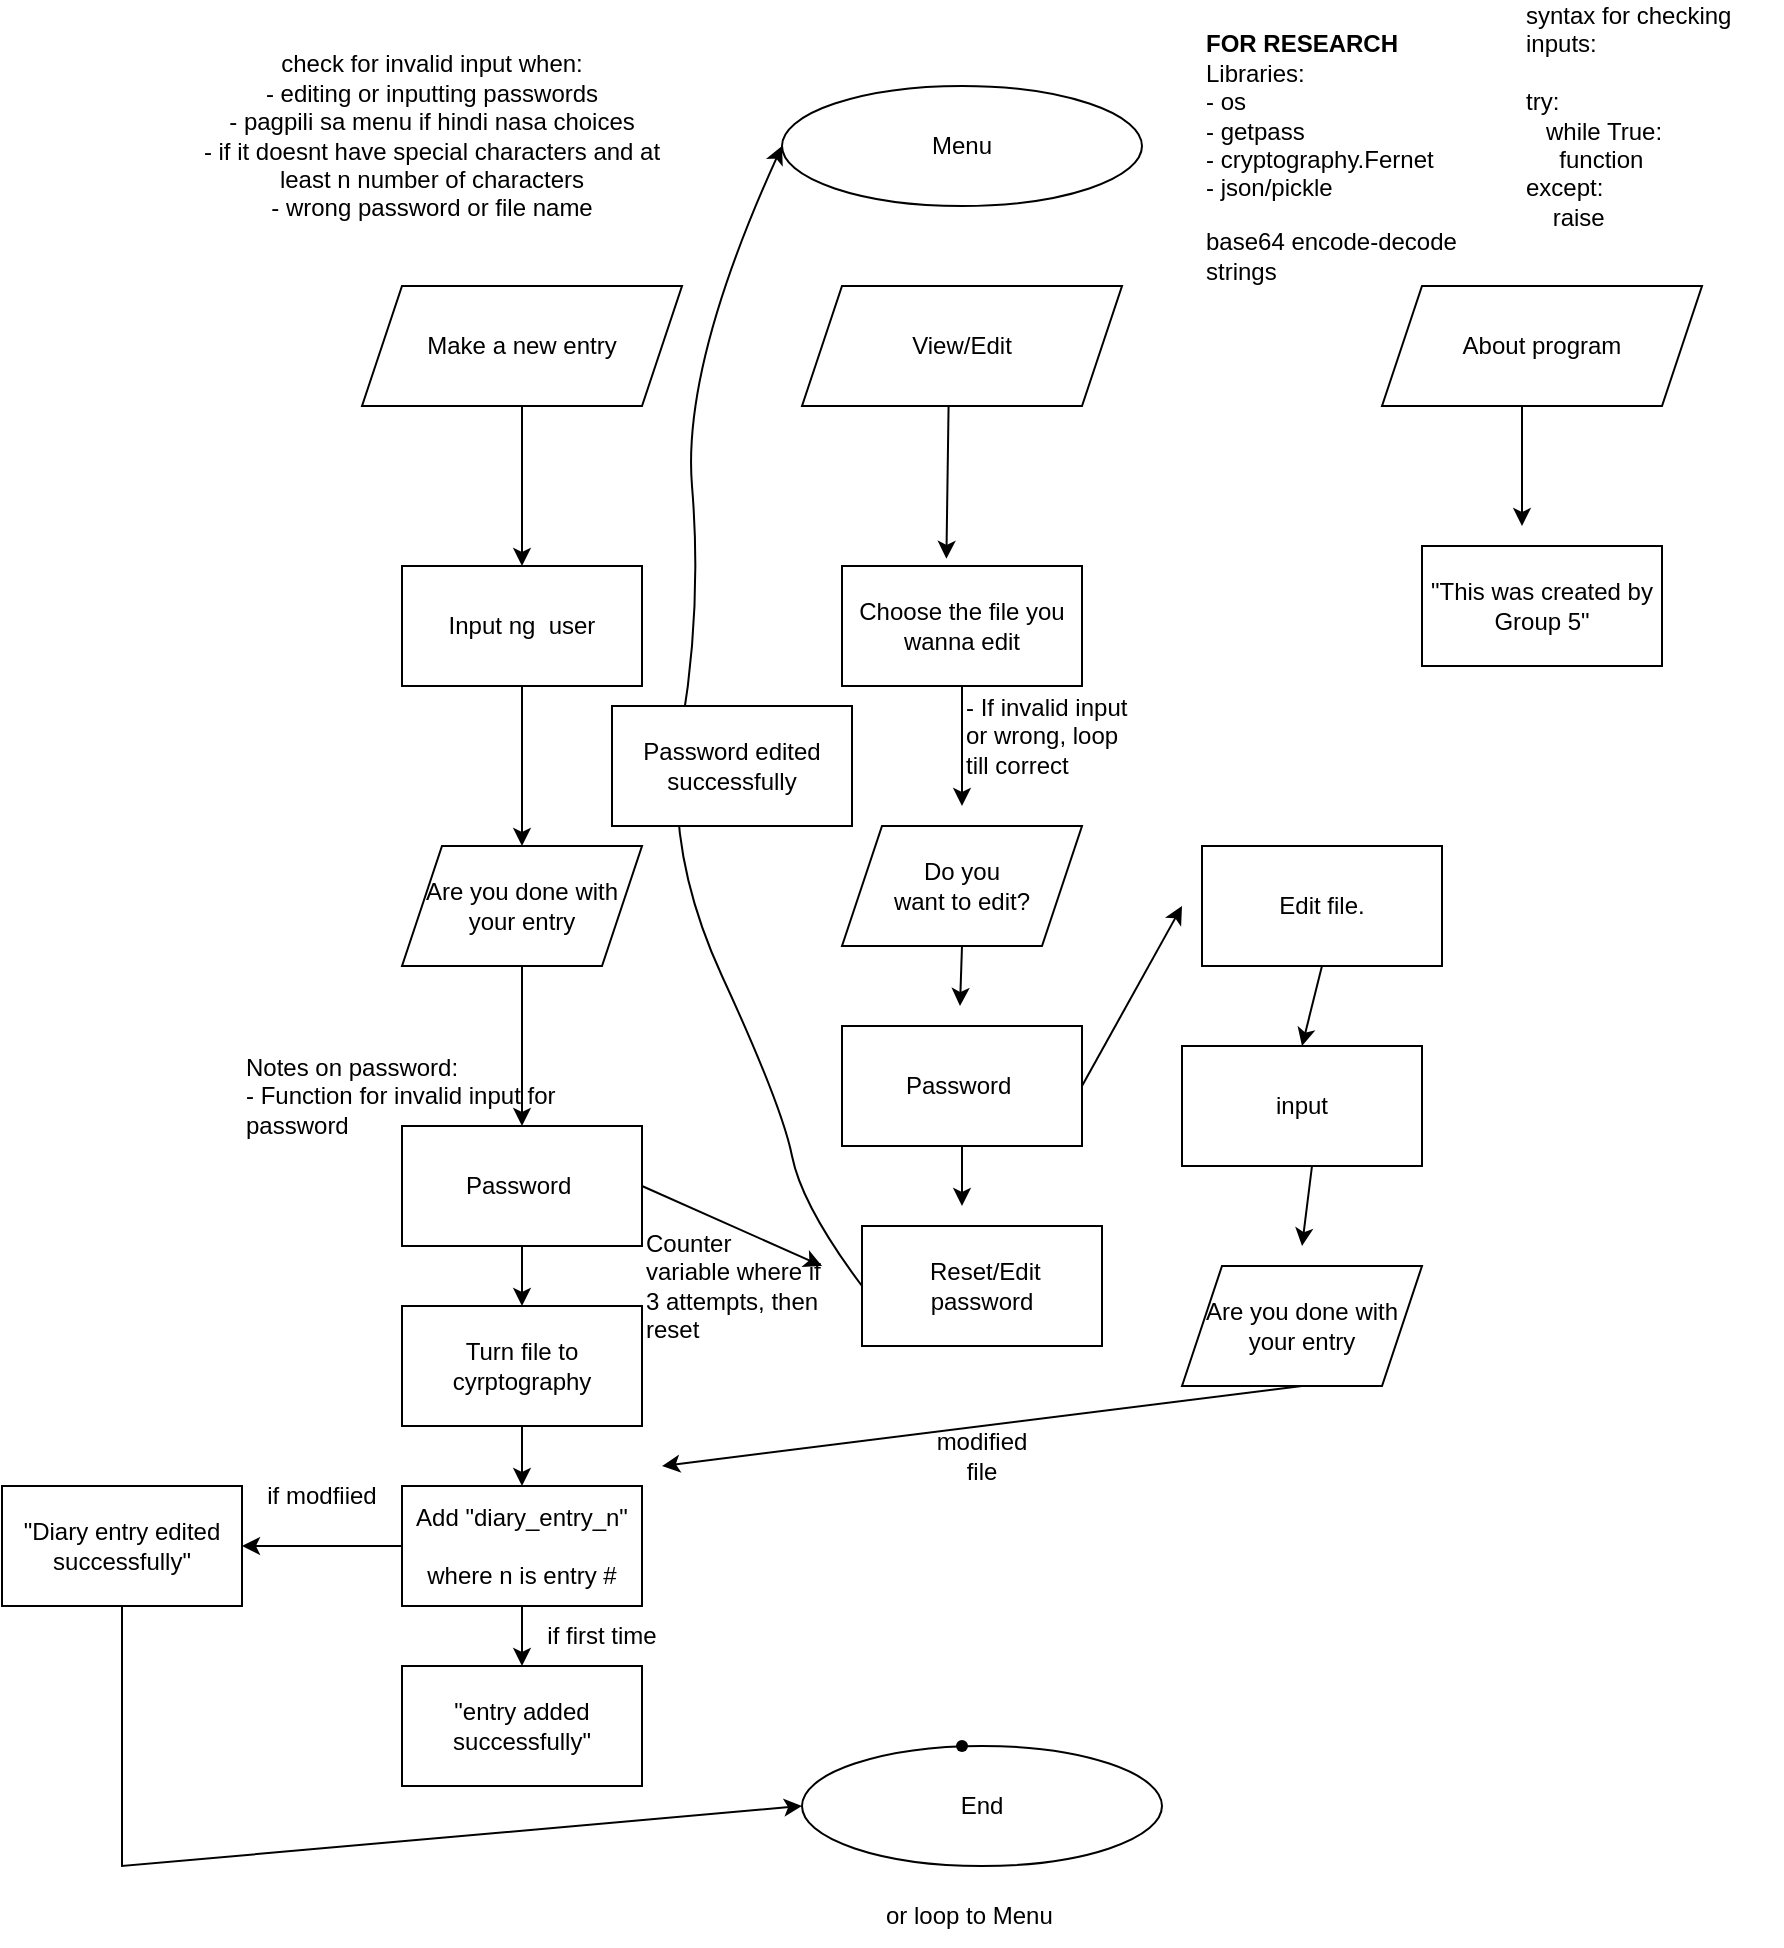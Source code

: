 <mxfile version="24.7.17">
  <diagram name="Page-1" id="8Esis5FagHG6TZfjdpRw">
    <mxGraphModel dx="1900" dy="629" grid="1" gridSize="10" guides="1" tooltips="1" connect="1" arrows="1" fold="1" page="1" pageScale="1" pageWidth="850" pageHeight="1100" math="0" shadow="0">
      <root>
        <mxCell id="0" />
        <mxCell id="1" parent="0" />
        <mxCell id="4S9dQXIzgwYkWXrfIpEj-1" value="Menu" style="ellipse;whiteSpace=wrap;html=1;" vertex="1" parent="1">
          <mxGeometry x="300" y="80" width="180" height="60" as="geometry" />
        </mxCell>
        <mxCell id="4S9dQXIzgwYkWXrfIpEj-2" value="&lt;b&gt;FOR RESEARCH&lt;/b&gt;&lt;div&gt;Libraries:&lt;div&gt;- os&lt;/div&gt;&lt;div&gt;- getpass&lt;/div&gt;&lt;div&gt;- cryptography.Fernet&lt;/div&gt;&lt;div style=&quot;&quot;&gt;- json/pickle&lt;/div&gt;&lt;/div&gt;" style="text;html=1;align=left;verticalAlign=middle;whiteSpace=wrap;rounded=0;" vertex="1" parent="1">
          <mxGeometry x="510" y="80" width="160" height="30" as="geometry" />
        </mxCell>
        <mxCell id="4S9dQXIzgwYkWXrfIpEj-3" value="" style="edgeStyle=orthogonalEdgeStyle;rounded=0;orthogonalLoop=1;jettySize=auto;html=1;" edge="1" parent="1" source="4S9dQXIzgwYkWXrfIpEj-4" target="4S9dQXIzgwYkWXrfIpEj-8">
          <mxGeometry relative="1" as="geometry" />
        </mxCell>
        <mxCell id="4S9dQXIzgwYkWXrfIpEj-4" value="Make a new entry" style="shape=parallelogram;perimeter=parallelogramPerimeter;whiteSpace=wrap;html=1;fixedSize=1;" vertex="1" parent="1">
          <mxGeometry x="90" y="180" width="160" height="60" as="geometry" />
        </mxCell>
        <mxCell id="4S9dQXIzgwYkWXrfIpEj-5" value="View/Edit" style="shape=parallelogram;perimeter=parallelogramPerimeter;whiteSpace=wrap;html=1;fixedSize=1;" vertex="1" parent="1">
          <mxGeometry x="310" y="180" width="160" height="60" as="geometry" />
        </mxCell>
        <mxCell id="4S9dQXIzgwYkWXrfIpEj-6" value="About program" style="shape=parallelogram;perimeter=parallelogramPerimeter;whiteSpace=wrap;html=1;fixedSize=1;" vertex="1" parent="1">
          <mxGeometry x="600" y="180" width="160" height="60" as="geometry" />
        </mxCell>
        <mxCell id="4S9dQXIzgwYkWXrfIpEj-7" value="" style="edgeStyle=orthogonalEdgeStyle;rounded=0;orthogonalLoop=1;jettySize=auto;html=1;" edge="1" parent="1" source="4S9dQXIzgwYkWXrfIpEj-8" target="4S9dQXIzgwYkWXrfIpEj-10">
          <mxGeometry relative="1" as="geometry" />
        </mxCell>
        <mxCell id="4S9dQXIzgwYkWXrfIpEj-8" value="Input ng&amp;nbsp; user" style="whiteSpace=wrap;html=1;" vertex="1" parent="1">
          <mxGeometry x="110" y="320" width="120" height="60" as="geometry" />
        </mxCell>
        <mxCell id="4S9dQXIzgwYkWXrfIpEj-9" value="" style="edgeStyle=orthogonalEdgeStyle;rounded=0;orthogonalLoop=1;jettySize=auto;html=1;" edge="1" parent="1" source="4S9dQXIzgwYkWXrfIpEj-10" target="4S9dQXIzgwYkWXrfIpEj-12">
          <mxGeometry relative="1" as="geometry" />
        </mxCell>
        <mxCell id="4S9dQXIzgwYkWXrfIpEj-10" value="Are you done with your entry" style="shape=parallelogram;perimeter=parallelogramPerimeter;whiteSpace=wrap;html=1;fixedSize=1;" vertex="1" parent="1">
          <mxGeometry x="110" y="460" width="120" height="60" as="geometry" />
        </mxCell>
        <mxCell id="4S9dQXIzgwYkWXrfIpEj-11" value="" style="edgeStyle=orthogonalEdgeStyle;rounded=0;orthogonalLoop=1;jettySize=auto;html=1;" edge="1" parent="1" source="4S9dQXIzgwYkWXrfIpEj-12" target="4S9dQXIzgwYkWXrfIpEj-15">
          <mxGeometry relative="1" as="geometry" />
        </mxCell>
        <mxCell id="4S9dQXIzgwYkWXrfIpEj-12" value="Password&amp;nbsp;" style="whiteSpace=wrap;html=1;" vertex="1" parent="1">
          <mxGeometry x="110" y="600" width="120" height="60" as="geometry" />
        </mxCell>
        <mxCell id="4S9dQXIzgwYkWXrfIpEj-13" value="Notes on password:&lt;div&gt;- Function for invalid input for password&lt;/div&gt;" style="text;html=1;align=left;verticalAlign=middle;whiteSpace=wrap;rounded=0;" vertex="1" parent="1">
          <mxGeometry x="30" y="570" width="160" height="30" as="geometry" />
        </mxCell>
        <mxCell id="4S9dQXIzgwYkWXrfIpEj-14" value="" style="edgeStyle=orthogonalEdgeStyle;rounded=0;orthogonalLoop=1;jettySize=auto;html=1;entryX=0.5;entryY=0;entryDx=0;entryDy=0;" edge="1" parent="1" source="4S9dQXIzgwYkWXrfIpEj-15" target="4S9dQXIzgwYkWXrfIpEj-36">
          <mxGeometry relative="1" as="geometry" />
        </mxCell>
        <mxCell id="4S9dQXIzgwYkWXrfIpEj-15" value="Turn file to cyrptography" style="whiteSpace=wrap;html=1;" vertex="1" parent="1">
          <mxGeometry x="110" y="690" width="120" height="60" as="geometry" />
        </mxCell>
        <mxCell id="4S9dQXIzgwYkWXrfIpEj-16" value="End" style="ellipse;whiteSpace=wrap;html=1;" vertex="1" parent="1">
          <mxGeometry x="310" y="910" width="180" height="60" as="geometry" />
        </mxCell>
        <mxCell id="4S9dQXIzgwYkWXrfIpEj-17" value="" style="shape=waypoint;sketch=0;size=6;pointerEvents=1;points=[];fillColor=default;resizable=0;rotatable=0;perimeter=centerPerimeter;snapToPoint=1;" vertex="1" parent="1">
          <mxGeometry x="160" y="790" width="20" height="20" as="geometry" />
        </mxCell>
        <mxCell id="4S9dQXIzgwYkWXrfIpEj-18" value="" style="shape=waypoint;sketch=0;size=6;pointerEvents=1;points=[];fillColor=default;resizable=0;rotatable=0;perimeter=centerPerimeter;snapToPoint=1;" vertex="1" parent="1">
          <mxGeometry x="380" y="900" width="20" height="20" as="geometry" />
        </mxCell>
        <mxCell id="4S9dQXIzgwYkWXrfIpEj-19" value="Choose the file you wanna edit" style="whiteSpace=wrap;html=1;" vertex="1" parent="1">
          <mxGeometry x="330" y="320" width="120" height="60" as="geometry" />
        </mxCell>
        <mxCell id="4S9dQXIzgwYkWXrfIpEj-20" value="Password&amp;nbsp;" style="whiteSpace=wrap;html=1;" vertex="1" parent="1">
          <mxGeometry x="330" y="550" width="120" height="60" as="geometry" />
        </mxCell>
        <mxCell id="4S9dQXIzgwYkWXrfIpEj-21" value="- If invalid input or wrong, loop till correct" style="text;html=1;align=left;verticalAlign=middle;whiteSpace=wrap;rounded=0;" vertex="1" parent="1">
          <mxGeometry x="390" y="390" width="90" height="30" as="geometry" />
        </mxCell>
        <mxCell id="4S9dQXIzgwYkWXrfIpEj-22" value="Counter variable where if 3 attempts, then reset" style="text;html=1;align=left;verticalAlign=middle;whiteSpace=wrap;rounded=0;" vertex="1" parent="1">
          <mxGeometry x="230" y="670" width="90" height="20" as="geometry" />
        </mxCell>
        <mxCell id="4S9dQXIzgwYkWXrfIpEj-23" value="&amp;nbsp;Reset/Edit&lt;div&gt;password&lt;/div&gt;" style="whiteSpace=wrap;html=1;" vertex="1" parent="1">
          <mxGeometry x="340" y="650" width="120" height="60" as="geometry" />
        </mxCell>
        <mxCell id="4S9dQXIzgwYkWXrfIpEj-24" value="" style="endArrow=classic;html=1;rounded=0;exitX=1;exitY=0.5;exitDx=0;exitDy=0;" edge="1" parent="1" source="4S9dQXIzgwYkWXrfIpEj-12">
          <mxGeometry width="50" height="50" relative="1" as="geometry">
            <mxPoint x="370" y="680" as="sourcePoint" />
            <mxPoint x="320" y="670" as="targetPoint" />
          </mxGeometry>
        </mxCell>
        <mxCell id="4S9dQXIzgwYkWXrfIpEj-25" value="" style="endArrow=classic;html=1;rounded=0;exitX=0.5;exitY=1;exitDx=0;exitDy=0;" edge="1" parent="1" source="4S9dQXIzgwYkWXrfIpEj-20">
          <mxGeometry width="50" height="50" relative="1" as="geometry">
            <mxPoint x="370" y="480" as="sourcePoint" />
            <mxPoint x="390" y="640" as="targetPoint" />
          </mxGeometry>
        </mxCell>
        <mxCell id="4S9dQXIzgwYkWXrfIpEj-26" value="" style="endArrow=classic;html=1;rounded=0;exitX=1;exitY=0.5;exitDx=0;exitDy=0;" edge="1" parent="1" source="4S9dQXIzgwYkWXrfIpEj-20">
          <mxGeometry width="50" height="50" relative="1" as="geometry">
            <mxPoint x="370" y="580" as="sourcePoint" />
            <mxPoint x="500" y="490" as="targetPoint" />
          </mxGeometry>
        </mxCell>
        <mxCell id="4S9dQXIzgwYkWXrfIpEj-27" value="Choose the file you wanna edit" style="whiteSpace=wrap;html=1;" vertex="1" parent="1">
          <mxGeometry x="330" y="320" width="120" height="60" as="geometry" />
        </mxCell>
        <mxCell id="4S9dQXIzgwYkWXrfIpEj-28" value="Edit file." style="whiteSpace=wrap;html=1;" vertex="1" parent="1">
          <mxGeometry x="510" y="460" width="120" height="60" as="geometry" />
        </mxCell>
        <mxCell id="4S9dQXIzgwYkWXrfIpEj-29" value="" style="endArrow=classic;html=1;rounded=0;exitX=0.5;exitY=1;exitDx=0;exitDy=0;" edge="1" parent="1" source="4S9dQXIzgwYkWXrfIpEj-27">
          <mxGeometry width="50" height="50" relative="1" as="geometry">
            <mxPoint x="370" y="380" as="sourcePoint" />
            <mxPoint x="390" y="440" as="targetPoint" />
          </mxGeometry>
        </mxCell>
        <mxCell id="4S9dQXIzgwYkWXrfIpEj-30" value="syntax for checking inputs:&lt;div&gt;&lt;br&gt;&lt;/div&gt;&lt;div&gt;try:&lt;/div&gt;&lt;div&gt;&amp;nbsp; &amp;nbsp;while True:&lt;/div&gt;&lt;div&gt;&amp;nbsp; &amp;nbsp; &amp;nbsp;function&lt;/div&gt;&lt;div&gt;except:&lt;/div&gt;&lt;div&gt;&amp;nbsp; &amp;nbsp; raise&lt;/div&gt;" style="text;html=1;align=left;verticalAlign=middle;whiteSpace=wrap;rounded=0;" vertex="1" parent="1">
          <mxGeometry x="670" y="80" width="130" height="30" as="geometry" />
        </mxCell>
        <mxCell id="4S9dQXIzgwYkWXrfIpEj-31" value="or loop to Menu" style="text;html=1;align=left;verticalAlign=middle;whiteSpace=wrap;rounded=0;" vertex="1" parent="1">
          <mxGeometry x="350" y="980" width="100" height="30" as="geometry" />
        </mxCell>
        <mxCell id="4S9dQXIzgwYkWXrfIpEj-32" value="Do you&lt;div&gt;want to edit?&lt;/div&gt;" style="shape=parallelogram;perimeter=parallelogramPerimeter;whiteSpace=wrap;html=1;fixedSize=1;" vertex="1" parent="1">
          <mxGeometry x="330" y="450" width="120" height="60" as="geometry" />
        </mxCell>
        <mxCell id="4S9dQXIzgwYkWXrfIpEj-33" value="" style="endArrow=classic;html=1;rounded=0;" edge="1" parent="1">
          <mxGeometry width="50" height="50" relative="1" as="geometry">
            <mxPoint x="390" y="510" as="sourcePoint" />
            <mxPoint x="389" y="540" as="targetPoint" />
          </mxGeometry>
        </mxCell>
        <mxCell id="4S9dQXIzgwYkWXrfIpEj-34" value="" style="edgeStyle=orthogonalEdgeStyle;rounded=0;orthogonalLoop=1;jettySize=auto;html=1;" edge="1" parent="1" source="4S9dQXIzgwYkWXrfIpEj-36" target="4S9dQXIzgwYkWXrfIpEj-45">
          <mxGeometry relative="1" as="geometry" />
        </mxCell>
        <mxCell id="4S9dQXIzgwYkWXrfIpEj-35" value="" style="edgeStyle=orthogonalEdgeStyle;rounded=0;orthogonalLoop=1;jettySize=auto;html=1;" edge="1" parent="1" source="4S9dQXIzgwYkWXrfIpEj-36" target="4S9dQXIzgwYkWXrfIpEj-46">
          <mxGeometry relative="1" as="geometry" />
        </mxCell>
        <mxCell id="4S9dQXIzgwYkWXrfIpEj-36" value="Add &quot;diary_entry_n&quot;&lt;div&gt;&lt;br&gt;&lt;/div&gt;&lt;div&gt;where n is entry #&lt;/div&gt;" style="whiteSpace=wrap;html=1;" vertex="1" parent="1">
          <mxGeometry x="110" y="780" width="120" height="60" as="geometry" />
        </mxCell>
        <mxCell id="4S9dQXIzgwYkWXrfIpEj-37" value="" style="endArrow=classic;html=1;rounded=0;exitX=0.458;exitY=1.007;exitDx=0;exitDy=0;exitPerimeter=0;entryX=0.435;entryY=-0.06;entryDx=0;entryDy=0;entryPerimeter=0;" edge="1" parent="1" source="4S9dQXIzgwYkWXrfIpEj-5" target="4S9dQXIzgwYkWXrfIpEj-27">
          <mxGeometry width="50" height="50" relative="1" as="geometry">
            <mxPoint x="290" y="310" as="sourcePoint" />
            <mxPoint x="340" y="260" as="targetPoint" />
          </mxGeometry>
        </mxCell>
        <mxCell id="4S9dQXIzgwYkWXrfIpEj-38" value="" style="endArrow=classic;html=1;rounded=0;exitX=0.5;exitY=1;exitDx=0;exitDy=0;" edge="1" parent="1" source="4S9dQXIzgwYkWXrfIpEj-28">
          <mxGeometry width="50" height="50" relative="1" as="geometry">
            <mxPoint x="560" y="625" as="sourcePoint" />
            <mxPoint x="560" y="560" as="targetPoint" />
          </mxGeometry>
        </mxCell>
        <mxCell id="4S9dQXIzgwYkWXrfIpEj-39" value="input" style="whiteSpace=wrap;html=1;" vertex="1" parent="1">
          <mxGeometry x="500" y="560" width="120" height="60" as="geometry" />
        </mxCell>
        <mxCell id="4S9dQXIzgwYkWXrfIpEj-40" value="Are you done with your entry" style="shape=parallelogram;perimeter=parallelogramPerimeter;whiteSpace=wrap;html=1;fixedSize=1;" vertex="1" parent="1">
          <mxGeometry x="500" y="670" width="120" height="60" as="geometry" />
        </mxCell>
        <mxCell id="4S9dQXIzgwYkWXrfIpEj-41" value="" style="endArrow=classic;html=1;rounded=0;exitX=0.5;exitY=1;exitDx=0;exitDy=0;" edge="1" parent="1">
          <mxGeometry width="50" height="50" relative="1" as="geometry">
            <mxPoint x="565" y="620" as="sourcePoint" />
            <mxPoint x="560" y="660" as="targetPoint" />
          </mxGeometry>
        </mxCell>
        <mxCell id="4S9dQXIzgwYkWXrfIpEj-42" value="" style="endArrow=classic;html=1;rounded=0;exitX=0.5;exitY=1;exitDx=0;exitDy=0;" edge="1" parent="1" source="4S9dQXIzgwYkWXrfIpEj-40">
          <mxGeometry width="50" height="50" relative="1" as="geometry">
            <mxPoint x="520" y="830" as="sourcePoint" />
            <mxPoint x="240" y="770" as="targetPoint" />
          </mxGeometry>
        </mxCell>
        <mxCell id="4S9dQXIzgwYkWXrfIpEj-43" value="modified file" style="text;html=1;align=center;verticalAlign=middle;whiteSpace=wrap;rounded=0;" vertex="1" parent="1">
          <mxGeometry x="370" y="750" width="60" height="30" as="geometry" />
        </mxCell>
        <mxCell id="4S9dQXIzgwYkWXrfIpEj-44" value="" style="curved=1;endArrow=classic;html=1;rounded=0;exitX=0;exitY=0.5;exitDx=0;exitDy=0;entryX=0;entryY=0.5;entryDx=0;entryDy=0;" edge="1" parent="1" source="4S9dQXIzgwYkWXrfIpEj-23" target="4S9dQXIzgwYkWXrfIpEj-1">
          <mxGeometry width="50" height="50" relative="1" as="geometry">
            <mxPoint x="300" y="640" as="sourcePoint" />
            <mxPoint x="260" y="100" as="targetPoint" />
            <Array as="points">
              <mxPoint x="310" y="640" />
              <mxPoint x="300" y="590" />
              <mxPoint x="240" y="460" />
              <mxPoint x="260" y="340" />
              <mxPoint x="250" y="220" />
            </Array>
          </mxGeometry>
        </mxCell>
        <mxCell id="4S9dQXIzgwYkWXrfIpEj-45" value="&quot;entry added successfully&quot;" style="whiteSpace=wrap;html=1;" vertex="1" parent="1">
          <mxGeometry x="110" y="870" width="120" height="60" as="geometry" />
        </mxCell>
        <mxCell id="4S9dQXIzgwYkWXrfIpEj-46" value="&quot;Diary entry edited successfully&quot;" style="whiteSpace=wrap;html=1;" vertex="1" parent="1">
          <mxGeometry x="-90" y="780" width="120" height="60" as="geometry" />
        </mxCell>
        <mxCell id="4S9dQXIzgwYkWXrfIpEj-47" value="if modfiied" style="text;html=1;align=center;verticalAlign=middle;whiteSpace=wrap;rounded=0;" vertex="1" parent="1">
          <mxGeometry x="40" y="770" width="60" height="30" as="geometry" />
        </mxCell>
        <mxCell id="4S9dQXIzgwYkWXrfIpEj-48" value="if first time" style="text;html=1;align=center;verticalAlign=middle;whiteSpace=wrap;rounded=0;" vertex="1" parent="1">
          <mxGeometry x="180" y="840" width="60" height="30" as="geometry" />
        </mxCell>
        <mxCell id="4S9dQXIzgwYkWXrfIpEj-49" value="" style="endArrow=classic;html=1;rounded=0;exitX=0.5;exitY=1;exitDx=0;exitDy=0;entryX=0;entryY=0.5;entryDx=0;entryDy=0;" edge="1" parent="1" source="4S9dQXIzgwYkWXrfIpEj-46" target="4S9dQXIzgwYkWXrfIpEj-16">
          <mxGeometry width="50" height="50" relative="1" as="geometry">
            <mxPoint x="70" y="1020" as="sourcePoint" />
            <mxPoint x="120" y="970" as="targetPoint" />
            <Array as="points">
              <mxPoint x="-30" y="970" />
            </Array>
          </mxGeometry>
        </mxCell>
        <mxCell id="4S9dQXIzgwYkWXrfIpEj-50" value="Password edited successfully" style="whiteSpace=wrap;html=1;" vertex="1" parent="1">
          <mxGeometry x="215" y="390" width="120" height="60" as="geometry" />
        </mxCell>
        <mxCell id="4S9dQXIzgwYkWXrfIpEj-51" value="check for invalid input when:&lt;div&gt;- editing or inputting passwords&lt;/div&gt;&lt;div&gt;- pagpili sa menu if hindi nasa choices&lt;/div&gt;&lt;div&gt;- if it doesnt have special characters and at least n number of characters&lt;/div&gt;&lt;div&gt;- wrong password or file name&lt;/div&gt;" style="text;html=1;align=center;verticalAlign=middle;whiteSpace=wrap;rounded=0;" vertex="1" parent="1">
          <mxGeometry y="90" width="250" height="30" as="geometry" />
        </mxCell>
        <mxCell id="4S9dQXIzgwYkWXrfIpEj-52" value="" style="endArrow=classic;html=1;rounded=0;exitX=0.458;exitY=1.007;exitDx=0;exitDy=0;exitPerimeter=0;" edge="1" parent="1">
          <mxGeometry width="50" height="50" relative="1" as="geometry">
            <mxPoint x="670" y="240" as="sourcePoint" />
            <mxPoint x="670" y="300" as="targetPoint" />
          </mxGeometry>
        </mxCell>
        <mxCell id="4S9dQXIzgwYkWXrfIpEj-53" value="&quot;This was created by Group 5&quot;" style="whiteSpace=wrap;html=1;" vertex="1" parent="1">
          <mxGeometry x="620" y="310" width="120" height="60" as="geometry" />
        </mxCell>
        <mxCell id="4S9dQXIzgwYkWXrfIpEj-54" value="base64 encode-decode strings" style="text;html=1;align=left;verticalAlign=middle;whiteSpace=wrap;rounded=0;" vertex="1" parent="1">
          <mxGeometry x="510" y="150" width="160" height="30" as="geometry" />
        </mxCell>
      </root>
    </mxGraphModel>
  </diagram>
</mxfile>
